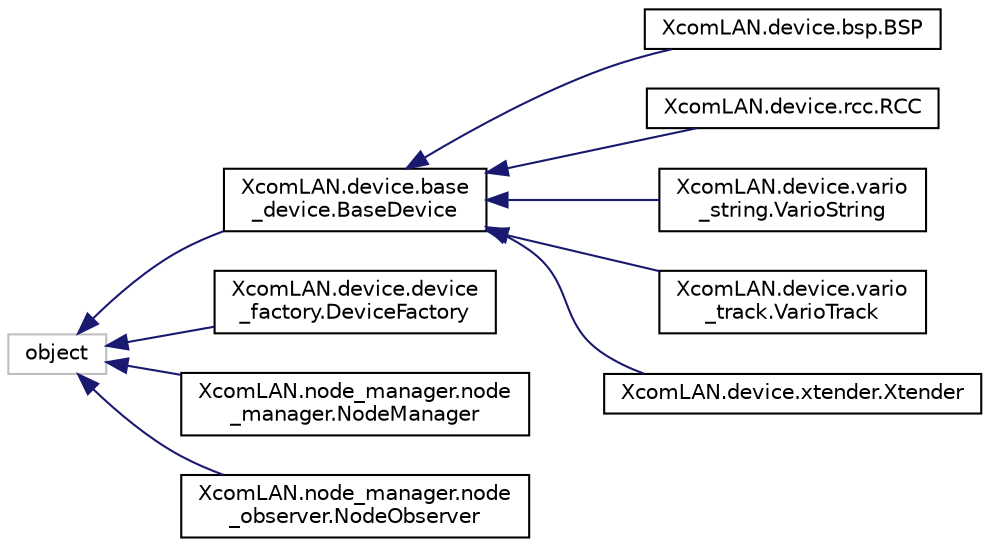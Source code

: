 digraph "Graphical Class Hierarchy"
{
 // LATEX_PDF_SIZE
  edge [fontname="Helvetica",fontsize="10",labelfontname="Helvetica",labelfontsize="10"];
  node [fontname="Helvetica",fontsize="10",shape=record];
  rankdir="LR";
  Node0 [label="object",height=0.2,width=0.4,color="grey75", fillcolor="white", style="filled",tooltip=" "];
  Node0 -> Node1 [dir="back",color="midnightblue",fontsize="10",style="solid",fontname="Helvetica"];
  Node1 [label="XcomLAN.device.base\l_device.BaseDevice",height=0.2,width=0.4,color="black", fillcolor="white", style="filled",URL="$dc/d24/class_xcom_l_a_n_1_1device_1_1base__device_1_1_base_device.html",tooltip=" "];
  Node1 -> Node2 [dir="back",color="midnightblue",fontsize="10",style="solid",fontname="Helvetica"];
  Node2 [label="XcomLAN.device.bsp.BSP",height=0.2,width=0.4,color="black", fillcolor="white", style="filled",URL="$de/db7/class_xcom_l_a_n_1_1device_1_1bsp_1_1_b_s_p.html",tooltip=" "];
  Node1 -> Node3 [dir="back",color="midnightblue",fontsize="10",style="solid",fontname="Helvetica"];
  Node3 [label="XcomLAN.device.rcc.RCC",height=0.2,width=0.4,color="black", fillcolor="white", style="filled",URL="$de/d4e/class_xcom_l_a_n_1_1device_1_1rcc_1_1_r_c_c.html",tooltip=" "];
  Node1 -> Node4 [dir="back",color="midnightblue",fontsize="10",style="solid",fontname="Helvetica"];
  Node4 [label="XcomLAN.device.vario\l_string.VarioString",height=0.2,width=0.4,color="black", fillcolor="white", style="filled",URL="$dc/d66/class_xcom_l_a_n_1_1device_1_1vario__string_1_1_vario_string.html",tooltip=" "];
  Node1 -> Node5 [dir="back",color="midnightblue",fontsize="10",style="solid",fontname="Helvetica"];
  Node5 [label="XcomLAN.device.vario\l_track.VarioTrack",height=0.2,width=0.4,color="black", fillcolor="white", style="filled",URL="$d8/d23/class_xcom_l_a_n_1_1device_1_1vario__track_1_1_vario_track.html",tooltip=" "];
  Node1 -> Node6 [dir="back",color="midnightblue",fontsize="10",style="solid",fontname="Helvetica"];
  Node6 [label="XcomLAN.device.xtender.Xtender",height=0.2,width=0.4,color="black", fillcolor="white", style="filled",URL="$d7/ddf/class_xcom_l_a_n_1_1device_1_1xtender_1_1_xtender.html",tooltip=" "];
  Node0 -> Node7 [dir="back",color="midnightblue",fontsize="10",style="solid",fontname="Helvetica"];
  Node7 [label="XcomLAN.device.device\l_factory.DeviceFactory",height=0.2,width=0.4,color="black", fillcolor="white", style="filled",URL="$d5/de2/class_xcom_l_a_n_1_1device_1_1device__factory_1_1_device_factory.html",tooltip=" "];
  Node0 -> Node8 [dir="back",color="midnightblue",fontsize="10",style="solid",fontname="Helvetica"];
  Node8 [label="XcomLAN.node_manager.node\l_manager.NodeManager",height=0.2,width=0.4,color="black", fillcolor="white", style="filled",URL="$d9/d2e/class_xcom_l_a_n_1_1node__manager_1_1node__manager_1_1_node_manager.html",tooltip=" "];
  Node0 -> Node9 [dir="back",color="midnightblue",fontsize="10",style="solid",fontname="Helvetica"];
  Node9 [label="XcomLAN.node_manager.node\l_observer.NodeObserver",height=0.2,width=0.4,color="black", fillcolor="white", style="filled",URL="$db/dda/class_xcom_l_a_n_1_1node__manager_1_1node__observer_1_1_node_observer.html",tooltip=" "];
}
